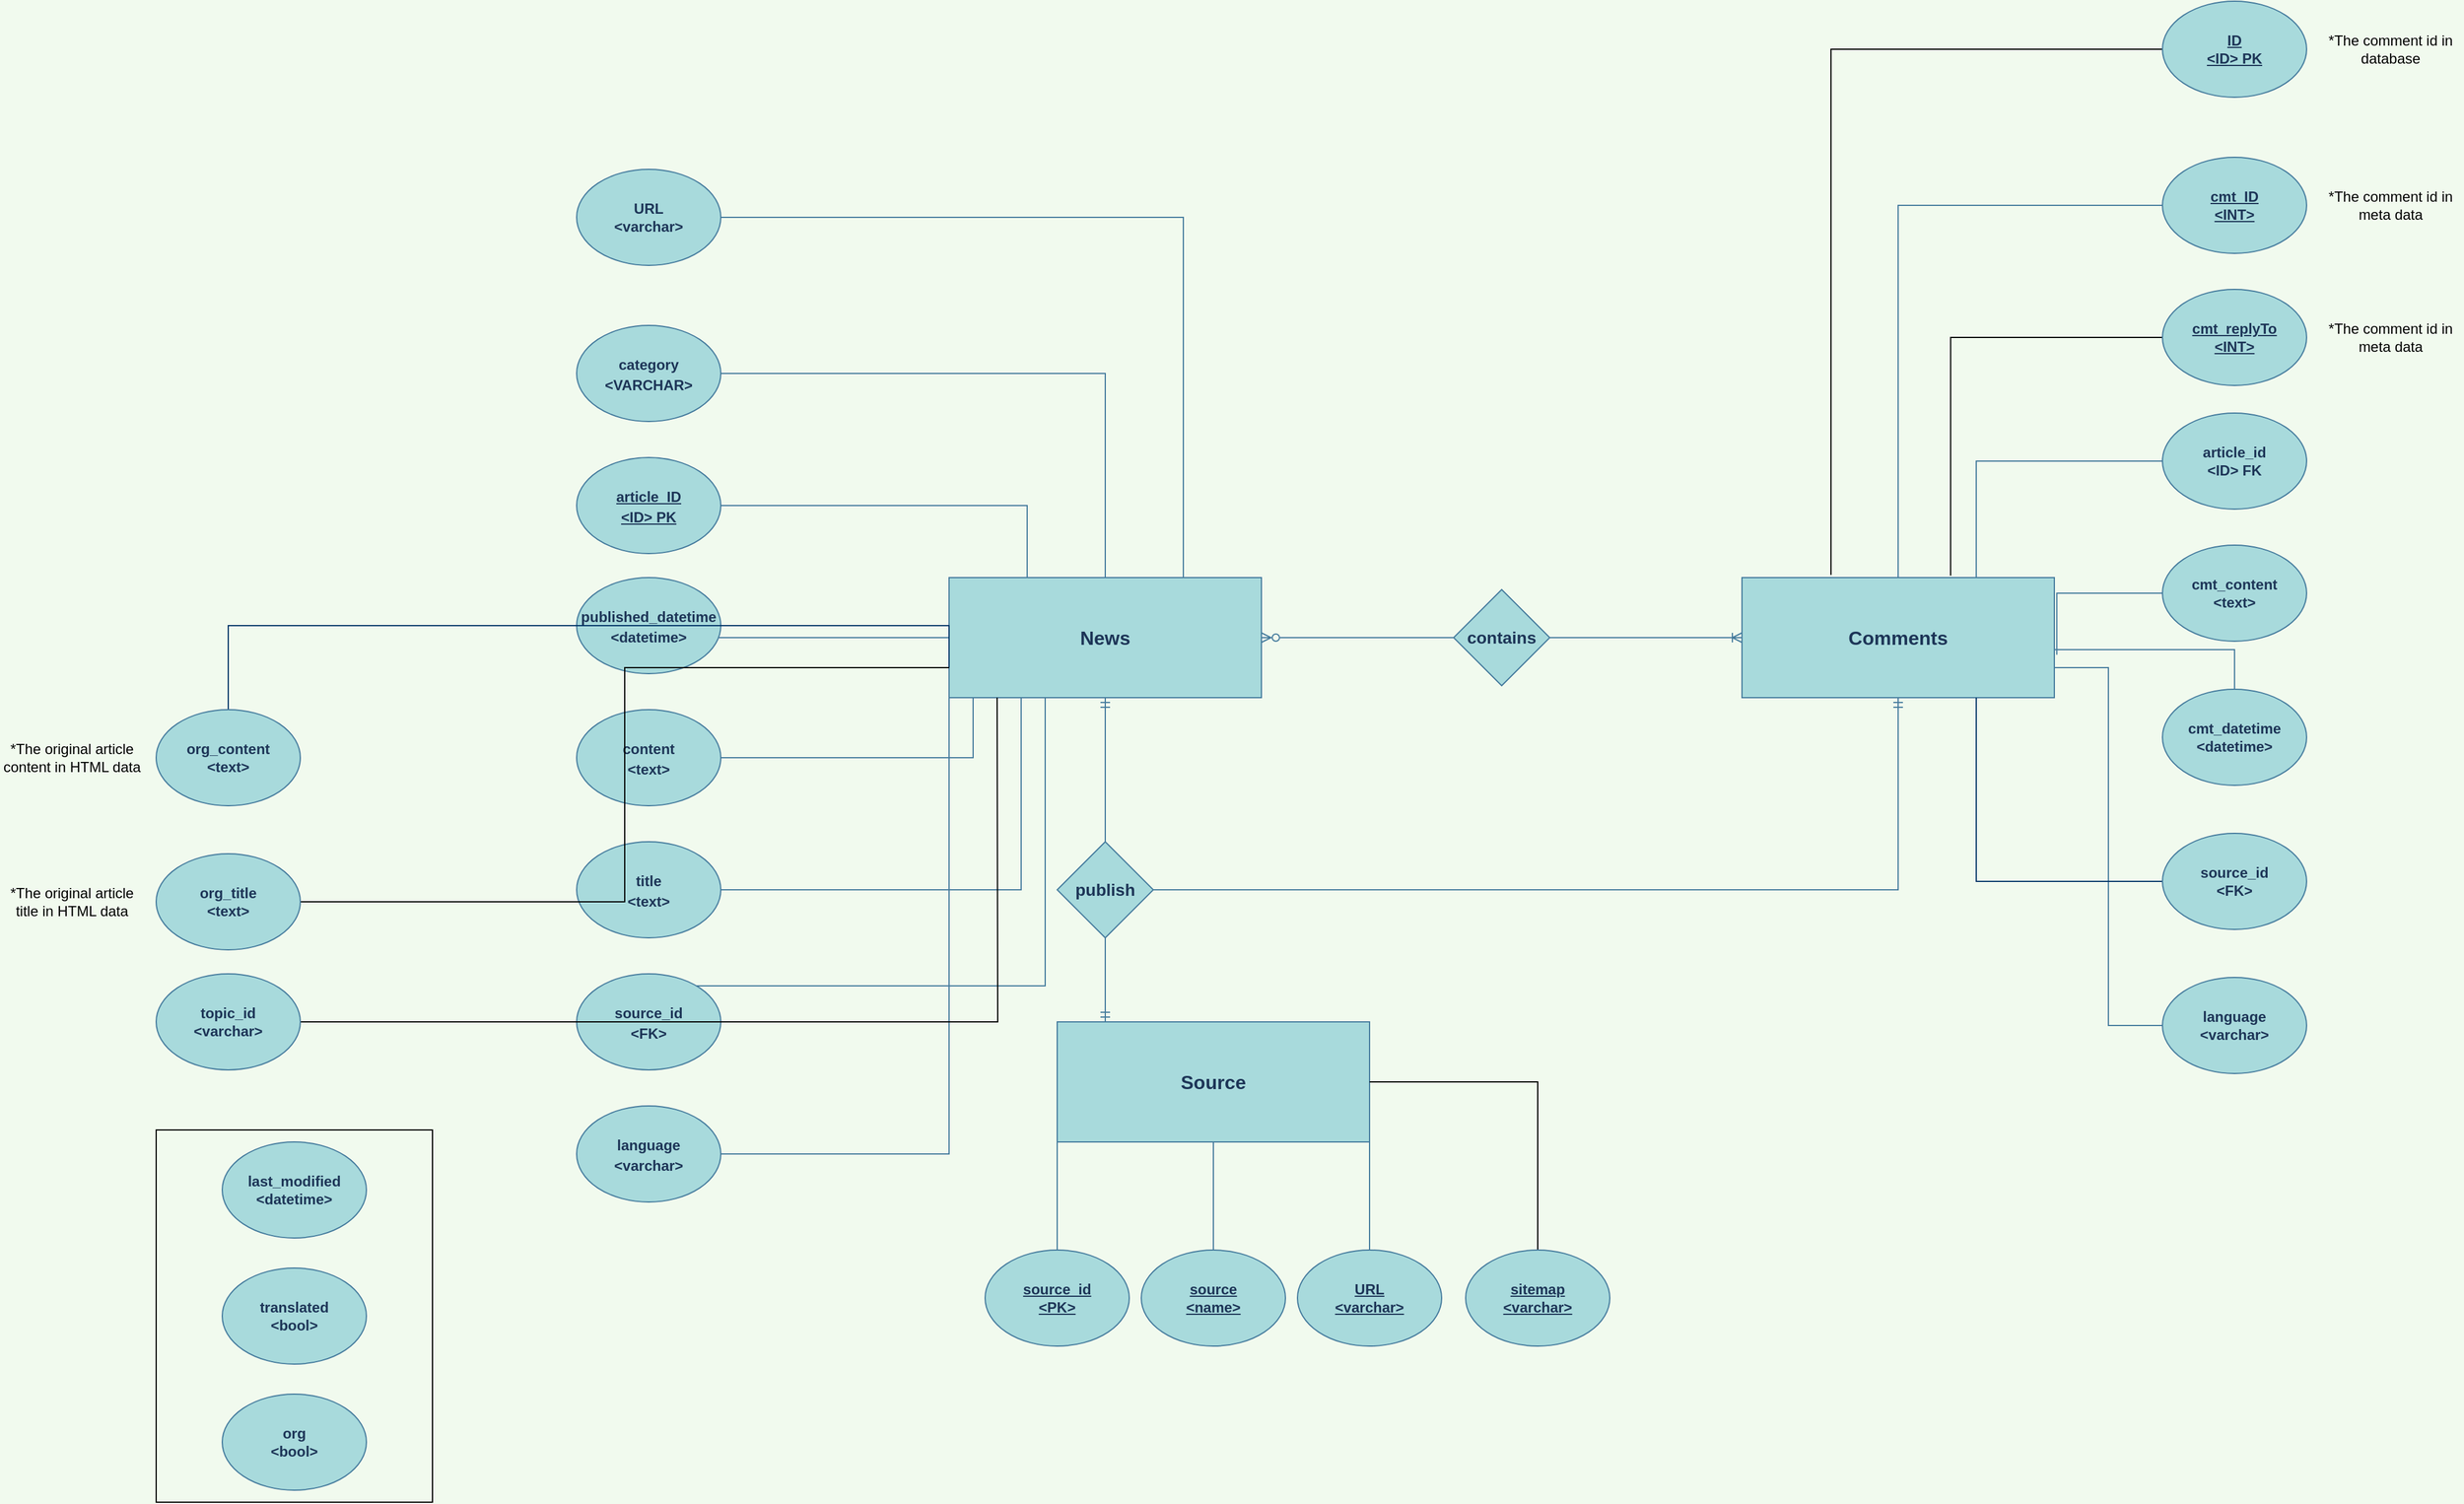 <mxfile version="20.8.17" type="github">
  <diagram id="R2lEEEUBdFMjLlhIrx00" name="Page-1">
    <mxGraphModel dx="2085" dy="1774" grid="1" gridSize="10" guides="1" tooltips="1" connect="1" arrows="1" fold="1" page="1" pageScale="1" pageWidth="850" pageHeight="1100" background="#F1FAEE" math="0" shadow="0" extFonts="Permanent Marker^https://fonts.googleapis.com/css?family=Permanent+Marker">
      <root>
        <mxCell id="0" />
        <mxCell id="1" parent="0" />
        <mxCell id="RLFhRpxJglFCo0WGlOcY-26" style="edgeStyle=orthogonalEdgeStyle;rounded=0;orthogonalLoop=1;jettySize=auto;html=1;exitX=1;exitY=0.5;exitDx=0;exitDy=0;fontSize=14;endArrow=none;endFill=0;entryX=0;entryY=0.5;entryDx=0;entryDy=0;startArrow=ERzeroToMany;startFill=0;labelBackgroundColor=#F1FAEE;strokeColor=#457B9D;fontColor=#1D3557;" parent="1" source="RLFhRpxJglFCo0WGlOcY-2" target="RLFhRpxJglFCo0WGlOcY-27" edge="1">
          <mxGeometry relative="1" as="geometry" />
        </mxCell>
        <mxCell id="RLFhRpxJglFCo0WGlOcY-48" style="edgeStyle=orthogonalEdgeStyle;rounded=0;orthogonalLoop=1;jettySize=auto;html=1;fontSize=14;startArrow=ERmandOne;startFill=0;endArrow=none;endFill=0;labelBackgroundColor=#F1FAEE;strokeColor=#457B9D;fontColor=#1D3557;" parent="1" source="RLFhRpxJglFCo0WGlOcY-2" target="RLFhRpxJglFCo0WGlOcY-46" edge="1">
          <mxGeometry relative="1" as="geometry" />
        </mxCell>
        <mxCell id="ChOQstC75c1EbROjBpMN-3" style="edgeStyle=orthogonalEdgeStyle;rounded=0;orthogonalLoop=1;jettySize=auto;html=1;entryX=1;entryY=0.5;entryDx=0;entryDy=0;labelBackgroundColor=#F1FAEE;strokeColor=#457B9D;fontColor=#1D3557;endArrow=none;endFill=0;" parent="1" source="RLFhRpxJglFCo0WGlOcY-2" target="ChOQstC75c1EbROjBpMN-2" edge="1">
          <mxGeometry relative="1" as="geometry">
            <Array as="points">
              <mxPoint x="190" y="710" />
            </Array>
          </mxGeometry>
        </mxCell>
        <mxCell id="RLFhRpxJglFCo0WGlOcY-2" value="News" style="rounded=0;whiteSpace=wrap;html=1;fontSize=16;fontStyle=1;fillColor=#A8DADC;strokeColor=#457B9D;fontColor=#1D3557;" parent="1" vertex="1">
          <mxGeometry x="190" y="230" width="260" height="100" as="geometry" />
        </mxCell>
        <mxCell id="RLFhRpxJglFCo0WGlOcY-5" style="edgeStyle=orthogonalEdgeStyle;rounded=0;orthogonalLoop=1;jettySize=auto;html=1;entryX=0.25;entryY=0;entryDx=0;entryDy=0;fontSize=16;endArrow=none;endFill=0;labelBackgroundColor=#F1FAEE;strokeColor=#457B9D;fontColor=#1D3557;" parent="1" source="RLFhRpxJglFCo0WGlOcY-4" target="RLFhRpxJglFCo0WGlOcY-2" edge="1">
          <mxGeometry relative="1" as="geometry" />
        </mxCell>
        <mxCell id="RLFhRpxJglFCo0WGlOcY-4" value="&lt;font style=&quot;font-size: 12px;&quot;&gt;article_ID&lt;br style=&quot;&quot;&gt;&amp;lt;ID&amp;gt; PK&lt;/font&gt;" style="ellipse;whiteSpace=wrap;html=1;fontStyle=5;fontSize=14;fontColor=#1D3557;fillColor=#A8DADC;strokeColor=#457B9D;" parent="1" vertex="1">
          <mxGeometry x="-120" y="130" width="120" height="80" as="geometry" />
        </mxCell>
        <mxCell id="RLFhRpxJglFCo0WGlOcY-7" style="edgeStyle=orthogonalEdgeStyle;rounded=0;orthogonalLoop=1;jettySize=auto;html=1;entryX=0;entryY=0.5;entryDx=0;entryDy=0;fontSize=16;endArrow=none;endFill=0;labelBackgroundColor=#F1FAEE;strokeColor=#457B9D;fontColor=#1D3557;" parent="1" source="RLFhRpxJglFCo0WGlOcY-6" target="RLFhRpxJglFCo0WGlOcY-2" edge="1">
          <mxGeometry relative="1" as="geometry">
            <Array as="points">
              <mxPoint x="60" y="280" />
              <mxPoint x="60" y="280" />
            </Array>
          </mxGeometry>
        </mxCell>
        <mxCell id="RLFhRpxJglFCo0WGlOcY-6" value="&lt;font style=&quot;font-size: 12px;&quot;&gt;published_datetime&lt;br style=&quot;&quot;&gt;&amp;lt;datetime&amp;gt;&lt;/font&gt;" style="ellipse;whiteSpace=wrap;html=1;fontStyle=1;fontSize=14;fillColor=#A8DADC;strokeColor=#457B9D;fontColor=#1D3557;" parent="1" vertex="1">
          <mxGeometry x="-120" y="230" width="120" height="80" as="geometry" />
        </mxCell>
        <mxCell id="RLFhRpxJglFCo0WGlOcY-11" style="edgeStyle=orthogonalEdgeStyle;rounded=0;orthogonalLoop=1;jettySize=auto;html=1;entryX=0.5;entryY=0;entryDx=0;entryDy=0;fontSize=16;endArrow=none;endFill=0;labelBackgroundColor=#F1FAEE;strokeColor=#457B9D;fontColor=#1D3557;" parent="1" source="RLFhRpxJglFCo0WGlOcY-10" target="RLFhRpxJglFCo0WGlOcY-2" edge="1">
          <mxGeometry relative="1" as="geometry" />
        </mxCell>
        <mxCell id="RLFhRpxJglFCo0WGlOcY-10" value="&lt;font style=&quot;font-size: 12px;&quot;&gt;category&lt;br style=&quot;&quot;&gt;&amp;lt;VARCHAR&amp;gt;&lt;/font&gt;" style="ellipse;whiteSpace=wrap;html=1;fontStyle=1;fontSize=14;fillColor=#A8DADC;strokeColor=#457B9D;fontColor=#1D3557;" parent="1" vertex="1">
          <mxGeometry x="-120" y="20" width="120" height="80" as="geometry" />
        </mxCell>
        <mxCell id="RLFhRpxJglFCo0WGlOcY-17" style="edgeStyle=orthogonalEdgeStyle;rounded=0;orthogonalLoop=1;jettySize=auto;html=1;entryX=0.5;entryY=1;entryDx=0;entryDy=0;fontSize=16;endArrow=none;endFill=0;labelBackgroundColor=#F1FAEE;strokeColor=#457B9D;fontColor=#1D3557;" parent="1" source="RLFhRpxJglFCo0WGlOcY-16" target="RLFhRpxJglFCo0WGlOcY-2" edge="1">
          <mxGeometry relative="1" as="geometry">
            <Array as="points">
              <mxPoint x="210" y="380" />
              <mxPoint x="210" y="330" />
            </Array>
          </mxGeometry>
        </mxCell>
        <mxCell id="RLFhRpxJglFCo0WGlOcY-16" value="&lt;font style=&quot;font-size: 12px;&quot;&gt;content&lt;br style=&quot;&quot;&gt;&amp;lt;text&amp;gt;&lt;/font&gt;" style="ellipse;whiteSpace=wrap;html=1;fontStyle=1;fontSize=14;fillColor=#A8DADC;strokeColor=#457B9D;fontColor=#1D3557;" parent="1" vertex="1">
          <mxGeometry x="-120" y="340" width="120" height="80" as="geometry" />
        </mxCell>
        <mxCell id="RLFhRpxJglFCo0WGlOcY-21" style="edgeStyle=orthogonalEdgeStyle;rounded=0;orthogonalLoop=1;jettySize=auto;html=1;entryX=0.75;entryY=1;entryDx=0;entryDy=0;fontSize=16;endArrow=none;endFill=0;labelBackgroundColor=#F1FAEE;strokeColor=#457B9D;fontColor=#1D3557;" parent="1" source="RLFhRpxJglFCo0WGlOcY-19" target="RLFhRpxJglFCo0WGlOcY-2" edge="1">
          <mxGeometry relative="1" as="geometry">
            <Array as="points">
              <mxPoint x="250" y="490" />
              <mxPoint x="250" y="330" />
            </Array>
          </mxGeometry>
        </mxCell>
        <mxCell id="RLFhRpxJglFCo0WGlOcY-19" value="&lt;font style=&quot;font-size: 12px;&quot;&gt;title&lt;br style=&quot;&quot;&gt;&amp;lt;text&amp;gt;&lt;/font&gt;" style="ellipse;whiteSpace=wrap;html=1;fontStyle=1;fillColor=#A8DADC;strokeColor=#457B9D;fontColor=#1D3557;fontSize=14;" parent="1" vertex="1">
          <mxGeometry x="-120" y="450" width="120" height="80" as="geometry" />
        </mxCell>
        <mxCell id="RLFhRpxJglFCo0WGlOcY-24" style="edgeStyle=orthogonalEdgeStyle;rounded=0;orthogonalLoop=1;jettySize=auto;html=1;entryX=0.75;entryY=0;entryDx=0;entryDy=0;fontSize=16;endArrow=none;endFill=0;labelBackgroundColor=#F1FAEE;strokeColor=#457B9D;fontColor=#1D3557;" parent="1" source="RLFhRpxJglFCo0WGlOcY-23" target="RLFhRpxJglFCo0WGlOcY-2" edge="1">
          <mxGeometry relative="1" as="geometry" />
        </mxCell>
        <mxCell id="RLFhRpxJglFCo0WGlOcY-23" value="URL&lt;br&gt;&amp;lt;varchar&amp;gt;" style="ellipse;whiteSpace=wrap;html=1;fontStyle=1;fillColor=#A8DADC;strokeColor=#457B9D;fontColor=#1D3557;" parent="1" vertex="1">
          <mxGeometry x="-120" y="-110" width="120" height="80" as="geometry" />
        </mxCell>
        <mxCell id="RLFhRpxJglFCo0WGlOcY-47" style="edgeStyle=orthogonalEdgeStyle;rounded=0;orthogonalLoop=1;jettySize=auto;html=1;exitX=0.5;exitY=1;exitDx=0;exitDy=0;entryX=1;entryY=0.5;entryDx=0;entryDy=0;fontSize=14;startArrow=ERmandOne;startFill=0;endArrow=none;endFill=0;labelBackgroundColor=#F1FAEE;strokeColor=#457B9D;fontColor=#1D3557;" parent="1" source="RLFhRpxJglFCo0WGlOcY-25" target="RLFhRpxJglFCo0WGlOcY-46" edge="1">
          <mxGeometry relative="1" as="geometry" />
        </mxCell>
        <mxCell id="ChOQstC75c1EbROjBpMN-5" style="edgeStyle=orthogonalEdgeStyle;rounded=0;orthogonalLoop=1;jettySize=auto;html=1;exitX=1;exitY=0.75;exitDx=0;exitDy=0;entryX=0;entryY=0.5;entryDx=0;entryDy=0;endArrow=none;endFill=0;labelBackgroundColor=#F1FAEE;strokeColor=#457B9D;fontColor=#1D3557;" parent="1" source="RLFhRpxJglFCo0WGlOcY-25" target="ChOQstC75c1EbROjBpMN-4" edge="1">
          <mxGeometry relative="1" as="geometry" />
        </mxCell>
        <mxCell id="RLFhRpxJglFCo0WGlOcY-25" value="Comments" style="rounded=0;whiteSpace=wrap;html=1;fontSize=16;fontStyle=1;fillColor=#A8DADC;strokeColor=#457B9D;fontColor=#1D3557;" parent="1" vertex="1">
          <mxGeometry x="850" y="230" width="260" height="100" as="geometry" />
        </mxCell>
        <mxCell id="RLFhRpxJglFCo0WGlOcY-31" style="edgeStyle=orthogonalEdgeStyle;rounded=0;orthogonalLoop=1;jettySize=auto;html=1;exitX=1;exitY=0.5;exitDx=0;exitDy=0;fontSize=14;startArrow=none;startFill=0;endArrow=ERoneToMany;endFill=0;labelBackgroundColor=#F1FAEE;strokeColor=#457B9D;fontColor=#1D3557;" parent="1" source="RLFhRpxJglFCo0WGlOcY-27" target="RLFhRpxJglFCo0WGlOcY-25" edge="1">
          <mxGeometry relative="1" as="geometry" />
        </mxCell>
        <mxCell id="RLFhRpxJglFCo0WGlOcY-27" value="contains" style="rhombus;whiteSpace=wrap;html=1;fontSize=14;fontStyle=1;fillColor=#A8DADC;strokeColor=#457B9D;fontColor=#1D3557;" parent="1" vertex="1">
          <mxGeometry x="610" y="240" width="80" height="80" as="geometry" />
        </mxCell>
        <mxCell id="RLFhRpxJglFCo0WGlOcY-33" style="edgeStyle=orthogonalEdgeStyle;rounded=0;orthogonalLoop=1;jettySize=auto;html=1;fontSize=14;startArrow=none;startFill=0;endArrow=none;endFill=0;labelBackgroundColor=#F1FAEE;strokeColor=#457B9D;fontColor=#1D3557;" parent="1" source="RLFhRpxJglFCo0WGlOcY-32" target="RLFhRpxJglFCo0WGlOcY-25" edge="1">
          <mxGeometry relative="1" as="geometry" />
        </mxCell>
        <mxCell id="RLFhRpxJglFCo0WGlOcY-32" value="cmt_ID&lt;br&gt;&amp;lt;INT&amp;gt;" style="ellipse;whiteSpace=wrap;html=1;fontStyle=5;fontColor=#1D3557;fillColor=#A8DADC;strokeColor=#457B9D;" parent="1" vertex="1">
          <mxGeometry x="1200" y="-120" width="120" height="80" as="geometry" />
        </mxCell>
        <mxCell id="RLFhRpxJglFCo0WGlOcY-35" style="edgeStyle=orthogonalEdgeStyle;rounded=0;orthogonalLoop=1;jettySize=auto;html=1;entryX=0.75;entryY=0;entryDx=0;entryDy=0;fontSize=14;startArrow=none;startFill=0;endArrow=none;endFill=0;labelBackgroundColor=#F1FAEE;strokeColor=#457B9D;fontColor=#1D3557;" parent="1" source="RLFhRpxJglFCo0WGlOcY-34" target="RLFhRpxJglFCo0WGlOcY-25" edge="1">
          <mxGeometry relative="1" as="geometry" />
        </mxCell>
        <mxCell id="RLFhRpxJglFCo0WGlOcY-34" value="article_id&lt;br&gt;&amp;lt;ID&amp;gt; FK" style="ellipse;whiteSpace=wrap;html=1;fontStyle=1;fillColor=#A8DADC;strokeColor=#457B9D;fontColor=#1D3557;" parent="1" vertex="1">
          <mxGeometry x="1200" y="93" width="120" height="80" as="geometry" />
        </mxCell>
        <mxCell id="RLFhRpxJglFCo0WGlOcY-38" style="edgeStyle=orthogonalEdgeStyle;rounded=0;orthogonalLoop=1;jettySize=auto;html=1;entryX=1.008;entryY=0.642;entryDx=0;entryDy=0;fontSize=14;startArrow=none;startFill=0;endArrow=none;endFill=0;labelBackgroundColor=#F1FAEE;strokeColor=#457B9D;fontColor=#1D3557;entryPerimeter=0;" parent="1" source="RLFhRpxJglFCo0WGlOcY-36" target="RLFhRpxJglFCo0WGlOcY-25" edge="1">
          <mxGeometry relative="1" as="geometry">
            <Array as="points">
              <mxPoint x="1112" y="243" />
            </Array>
          </mxGeometry>
        </mxCell>
        <mxCell id="RLFhRpxJglFCo0WGlOcY-36" value="cmt_content&lt;br&gt;&amp;lt;text&amp;gt;" style="ellipse;whiteSpace=wrap;html=1;fontStyle=1;fillColor=#A8DADC;strokeColor=#457B9D;fontColor=#1D3557;" parent="1" vertex="1">
          <mxGeometry x="1200" y="203" width="120" height="80" as="geometry" />
        </mxCell>
        <mxCell id="RLFhRpxJglFCo0WGlOcY-42" value="Source" style="rounded=0;whiteSpace=wrap;html=1;fontSize=16;fontStyle=1;fillColor=#A8DADC;strokeColor=#457B9D;fontColor=#1D3557;" parent="1" vertex="1">
          <mxGeometry x="280" y="600" width="260" height="100" as="geometry" />
        </mxCell>
        <mxCell id="RLFhRpxJglFCo0WGlOcY-45" style="edgeStyle=orthogonalEdgeStyle;rounded=0;orthogonalLoop=1;jettySize=auto;html=1;fontSize=14;startArrow=none;startFill=0;endArrow=none;endFill=0;labelBackgroundColor=#F1FAEE;strokeColor=#457B9D;fontColor=#1D3557;" parent="1" source="RLFhRpxJglFCo0WGlOcY-44" target="RLFhRpxJglFCo0WGlOcY-25" edge="1">
          <mxGeometry relative="1" as="geometry">
            <Array as="points">
              <mxPoint x="1260" y="290" />
            </Array>
          </mxGeometry>
        </mxCell>
        <mxCell id="RLFhRpxJglFCo0WGlOcY-44" value="cmt_datetime&lt;br&gt;&amp;lt;datetime&amp;gt;" style="ellipse;whiteSpace=wrap;html=1;fontStyle=1;fillColor=#A8DADC;strokeColor=#457B9D;fontColor=#1D3557;" parent="1" vertex="1">
          <mxGeometry x="1200" y="323" width="120" height="80" as="geometry" />
        </mxCell>
        <mxCell id="RLFhRpxJglFCo0WGlOcY-49" style="edgeStyle=orthogonalEdgeStyle;rounded=0;orthogonalLoop=1;jettySize=auto;html=1;exitX=0.5;exitY=1;exitDx=0;exitDy=0;fontSize=14;startArrow=none;startFill=0;endArrow=ERmandOne;endFill=0;labelBackgroundColor=#F1FAEE;strokeColor=#457B9D;fontColor=#1D3557;" parent="1" source="RLFhRpxJglFCo0WGlOcY-46" edge="1">
          <mxGeometry relative="1" as="geometry">
            <mxPoint x="320" y="600" as="targetPoint" />
          </mxGeometry>
        </mxCell>
        <mxCell id="RLFhRpxJglFCo0WGlOcY-46" value="publish" style="rhombus;whiteSpace=wrap;html=1;fontSize=14;fontStyle=1;fillColor=#A8DADC;strokeColor=#457B9D;fontColor=#1D3557;" parent="1" vertex="1">
          <mxGeometry x="280" y="450" width="80" height="80" as="geometry" />
        </mxCell>
        <mxCell id="RLFhRpxJglFCo0WGlOcY-62" style="edgeStyle=orthogonalEdgeStyle;rounded=0;orthogonalLoop=1;jettySize=auto;html=1;fontSize=14;startArrow=none;startFill=0;endArrow=none;endFill=0;labelBackgroundColor=#F1FAEE;strokeColor=#457B9D;fontColor=#1D3557;" parent="1" source="RLFhRpxJglFCo0WGlOcY-61" edge="1">
          <mxGeometry relative="1" as="geometry">
            <mxPoint x="270" y="330" as="targetPoint" />
            <Array as="points">
              <mxPoint x="270" y="570" />
            </Array>
          </mxGeometry>
        </mxCell>
        <mxCell id="RLFhRpxJglFCo0WGlOcY-61" value="&lt;font style=&quot;font-size: 12px;&quot;&gt;source_id&lt;br style=&quot;&quot;&gt;&amp;lt;FK&amp;gt;&lt;/font&gt;" style="ellipse;whiteSpace=wrap;html=1;fontStyle=1;fillColor=#A8DADC;strokeColor=#457B9D;fontColor=#1D3557;fontSize=14;" parent="1" vertex="1">
          <mxGeometry x="-120" y="560" width="120" height="80" as="geometry" />
        </mxCell>
        <mxCell id="RLFhRpxJglFCo0WGlOcY-64" style="edgeStyle=orthogonalEdgeStyle;rounded=0;orthogonalLoop=1;jettySize=auto;html=1;entryX=0;entryY=1;entryDx=0;entryDy=0;fontSize=14;startArrow=none;startFill=0;endArrow=none;endFill=0;labelBackgroundColor=#F1FAEE;strokeColor=#457B9D;fontColor=#1D3557;" parent="1" source="RLFhRpxJglFCo0WGlOcY-63" target="RLFhRpxJglFCo0WGlOcY-42" edge="1">
          <mxGeometry relative="1" as="geometry" />
        </mxCell>
        <mxCell id="RLFhRpxJglFCo0WGlOcY-63" value="source_id&lt;br style=&quot;font-size: 12px;&quot;&gt;&amp;lt;PK&amp;gt;" style="ellipse;whiteSpace=wrap;html=1;fontStyle=5;fontColor=#1D3557;fontSize=12;verticalAlign=middle;fillColor=#A8DADC;strokeColor=#457B9D;" parent="1" vertex="1">
          <mxGeometry x="220" y="790" width="120" height="80" as="geometry" />
        </mxCell>
        <mxCell id="RLFhRpxJglFCo0WGlOcY-68" style="edgeStyle=orthogonalEdgeStyle;rounded=0;orthogonalLoop=1;jettySize=auto;html=1;entryX=1;entryY=1;entryDx=0;entryDy=0;fontSize=14;fontColor=#1D3557;startArrow=none;startFill=0;endArrow=none;endFill=0;labelBackgroundColor=#F1FAEE;strokeColor=#457B9D;" parent="1" source="RLFhRpxJglFCo0WGlOcY-65" target="RLFhRpxJglFCo0WGlOcY-42" edge="1">
          <mxGeometry relative="1" as="geometry" />
        </mxCell>
        <mxCell id="RLFhRpxJglFCo0WGlOcY-65" value="URL&lt;br style=&quot;font-size: 12px;&quot;&gt;&amp;lt;varchar&amp;gt;" style="ellipse;whiteSpace=wrap;html=1;fontStyle=5;fontColor=#1D3557;fontSize=12;verticalAlign=middle;fillColor=#A8DADC;strokeColor=#457B9D;" parent="1" vertex="1">
          <mxGeometry x="480" y="790" width="120" height="80" as="geometry" />
        </mxCell>
        <mxCell id="RLFhRpxJglFCo0WGlOcY-67" style="edgeStyle=orthogonalEdgeStyle;rounded=0;orthogonalLoop=1;jettySize=auto;html=1;exitX=0.5;exitY=0;exitDx=0;exitDy=0;fontSize=14;fontColor=#1D3557;startArrow=none;startFill=0;endArrow=none;endFill=0;labelBackgroundColor=#F1FAEE;strokeColor=#457B9D;" parent="1" source="RLFhRpxJglFCo0WGlOcY-66" target="RLFhRpxJglFCo0WGlOcY-42" edge="1">
          <mxGeometry relative="1" as="geometry" />
        </mxCell>
        <mxCell id="RLFhRpxJglFCo0WGlOcY-66" value="source&lt;br&gt;&amp;lt;name&amp;gt;" style="ellipse;whiteSpace=wrap;html=1;fontStyle=5;fontColor=#1D3557;fontSize=12;verticalAlign=middle;fillColor=#A8DADC;strokeColor=#457B9D;" parent="1" vertex="1">
          <mxGeometry x="350" y="790" width="120" height="80" as="geometry" />
        </mxCell>
        <mxCell id="ChOQstC75c1EbROjBpMN-2" value="&lt;font style=&quot;font-size: 12px;&quot;&gt;language&lt;br style=&quot;&quot;&gt;&amp;lt;varchar&amp;gt;&lt;/font&gt;" style="ellipse;whiteSpace=wrap;html=1;fillColor=#A8DADC;strokeColor=#457B9D;fontColor=#1D3557;fontStyle=1;fontSize=14;" parent="1" vertex="1">
          <mxGeometry x="-120" y="670" width="120" height="80" as="geometry" />
        </mxCell>
        <mxCell id="ChOQstC75c1EbROjBpMN-4" value="language&lt;br&gt;&amp;lt;varchar&amp;gt;" style="ellipse;whiteSpace=wrap;html=1;fontStyle=1;fillColor=#A8DADC;strokeColor=#457B9D;fontColor=#1D3557;" parent="1" vertex="1">
          <mxGeometry x="1200" y="563" width="120" height="80" as="geometry" />
        </mxCell>
        <mxCell id="NbfTxf8IPnhKbpu9uB7_-2" style="edgeStyle=orthogonalEdgeStyle;rounded=0;orthogonalLoop=1;jettySize=auto;html=1;entryX=0;entryY=0.75;entryDx=0;entryDy=0;fontSize=14;endArrow=none;endFill=0;strokeColor=#003366;" parent="1" source="NbfTxf8IPnhKbpu9uB7_-1" target="RLFhRpxJglFCo0WGlOcY-2" edge="1">
          <mxGeometry relative="1" as="geometry">
            <Array as="points">
              <mxPoint x="190" y="270" />
            </Array>
          </mxGeometry>
        </mxCell>
        <mxCell id="NbfTxf8IPnhKbpu9uB7_-1" value="org_content&lt;br style=&quot;font-size: 12px;&quot;&gt;&amp;lt;text&amp;gt;" style="ellipse;whiteSpace=wrap;html=1;fontStyle=1;fontSize=12;fillColor=#A8DADC;strokeColor=#457B9D;fontColor=#1D3557;" parent="1" vertex="1">
          <mxGeometry x="-470" y="340" width="120" height="80" as="geometry" />
        </mxCell>
        <mxCell id="BSe2o2XbLikYjaryKj4e-2" style="edgeStyle=orthogonalEdgeStyle;rounded=0;orthogonalLoop=1;jettySize=auto;html=1;endArrow=none;endFill=0;" parent="1" source="BSe2o2XbLikYjaryKj4e-1" edge="1">
          <mxGeometry relative="1" as="geometry">
            <mxPoint x="230" y="330" as="targetPoint" />
          </mxGeometry>
        </mxCell>
        <mxCell id="BSe2o2XbLikYjaryKj4e-1" value="topic_id&lt;br style=&quot;font-size: 12px;&quot;&gt;&amp;lt;varchar&amp;gt;" style="ellipse;whiteSpace=wrap;html=1;fontStyle=1;fontSize=12;fillColor=#A8DADC;strokeColor=#457B9D;fontColor=#1D3557;" parent="1" vertex="1">
          <mxGeometry x="-470" y="560" width="120" height="80" as="geometry" />
        </mxCell>
        <mxCell id="FFZbUW62L2rIKRKEod7O-2" style="edgeStyle=orthogonalEdgeStyle;rounded=0;orthogonalLoop=1;jettySize=auto;html=1;entryX=0;entryY=0.75;entryDx=0;entryDy=0;fontSize=12;endArrow=none;endFill=0;" edge="1" parent="1" source="FFZbUW62L2rIKRKEod7O-1" target="RLFhRpxJglFCo0WGlOcY-2">
          <mxGeometry relative="1" as="geometry" />
        </mxCell>
        <mxCell id="FFZbUW62L2rIKRKEod7O-1" value="org_title&lt;br style=&quot;font-size: 12px;&quot;&gt;&amp;lt;text&amp;gt;" style="ellipse;whiteSpace=wrap;html=1;fontStyle=1;fontSize=12;fillColor=#A8DADC;strokeColor=#457B9D;fontColor=#1D3557;" vertex="1" parent="1">
          <mxGeometry x="-470" y="460" width="120" height="80" as="geometry" />
        </mxCell>
        <mxCell id="FFZbUW62L2rIKRKEod7O-5" style="edgeStyle=orthogonalEdgeStyle;rounded=0;orthogonalLoop=1;jettySize=auto;html=1;entryX=0.285;entryY=-0.023;entryDx=0;entryDy=0;entryPerimeter=0;fontSize=12;endArrow=none;endFill=0;" edge="1" parent="1" source="FFZbUW62L2rIKRKEod7O-4" target="RLFhRpxJglFCo0WGlOcY-25">
          <mxGeometry relative="1" as="geometry" />
        </mxCell>
        <mxCell id="FFZbUW62L2rIKRKEod7O-4" value="ID&lt;br&gt;&amp;lt;ID&amp;gt; PK" style="ellipse;whiteSpace=wrap;html=1;fontStyle=5;fontColor=#1D3557;fillColor=#A8DADC;strokeColor=#457B9D;" vertex="1" parent="1">
          <mxGeometry x="1200" y="-250" width="120" height="80" as="geometry" />
        </mxCell>
        <mxCell id="FFZbUW62L2rIKRKEod7O-7" style="edgeStyle=orthogonalEdgeStyle;rounded=0;orthogonalLoop=1;jettySize=auto;html=1;entryX=1;entryY=0.5;entryDx=0;entryDy=0;fontSize=12;endArrow=none;endFill=0;exitX=0.5;exitY=0;exitDx=0;exitDy=0;" edge="1" parent="1" source="FFZbUW62L2rIKRKEod7O-6" target="RLFhRpxJglFCo0WGlOcY-42">
          <mxGeometry relative="1" as="geometry" />
        </mxCell>
        <mxCell id="FFZbUW62L2rIKRKEod7O-6" value="sitemap&lt;br style=&quot;font-size: 12px;&quot;&gt;&amp;lt;varchar&amp;gt;" style="ellipse;whiteSpace=wrap;html=1;fontStyle=5;fontColor=#1D3557;fontSize=12;verticalAlign=middle;fillColor=#A8DADC;strokeColor=#457B9D;" vertex="1" parent="1">
          <mxGeometry x="620" y="790" width="120" height="80" as="geometry" />
        </mxCell>
        <mxCell id="FFZbUW62L2rIKRKEod7O-8" value="*The comment id in meta data" style="rounded=0;whiteSpace=wrap;html=1;fontSize=12;fillColor=none;strokeColor=none;" vertex="1" parent="1">
          <mxGeometry x="1330" y="-110" width="120" height="60" as="geometry" />
        </mxCell>
        <mxCell id="FFZbUW62L2rIKRKEod7O-9" value="*The comment id in database" style="rounded=0;whiteSpace=wrap;html=1;fontSize=12;fillColor=none;strokeColor=none;" vertex="1" parent="1">
          <mxGeometry x="1330" y="-240" width="120" height="60" as="geometry" />
        </mxCell>
        <mxCell id="FFZbUW62L2rIKRKEod7O-10" value="*The original article content in HTML data" style="rounded=0;whiteSpace=wrap;html=1;fontSize=12;fillColor=none;strokeColor=none;" vertex="1" parent="1">
          <mxGeometry x="-600" y="350" width="120" height="60" as="geometry" />
        </mxCell>
        <mxCell id="FFZbUW62L2rIKRKEod7O-11" value="*The original article title in HTML data" style="rounded=0;whiteSpace=wrap;html=1;fontSize=12;fillColor=none;strokeColor=none;" vertex="1" parent="1">
          <mxGeometry x="-600" y="470" width="120" height="60" as="geometry" />
        </mxCell>
        <mxCell id="FFZbUW62L2rIKRKEod7O-13" style="edgeStyle=orthogonalEdgeStyle;rounded=0;orthogonalLoop=1;jettySize=auto;html=1;entryX=0.75;entryY=1;entryDx=0;entryDy=0;fontSize=12;endArrow=none;endFill=0;strokeColor=#003366;" edge="1" parent="1" source="FFZbUW62L2rIKRKEod7O-12" target="RLFhRpxJglFCo0WGlOcY-25">
          <mxGeometry relative="1" as="geometry" />
        </mxCell>
        <mxCell id="FFZbUW62L2rIKRKEod7O-12" value="source_id&lt;br&gt;&amp;lt;FK&amp;gt;" style="ellipse;whiteSpace=wrap;html=1;fontStyle=1;fillColor=#A8DADC;strokeColor=#457B9D;fontColor=#1D3557;" vertex="1" parent="1">
          <mxGeometry x="1200" y="443" width="120" height="80" as="geometry" />
        </mxCell>
        <mxCell id="FFZbUW62L2rIKRKEod7O-15" style="edgeStyle=orthogonalEdgeStyle;rounded=0;orthogonalLoop=1;jettySize=auto;html=1;exitX=0;exitY=0.5;exitDx=0;exitDy=0;entryX=0.668;entryY=-0.016;entryDx=0;entryDy=0;entryPerimeter=0;fontSize=12;endArrow=none;endFill=0;" edge="1" parent="1" source="FFZbUW62L2rIKRKEod7O-14" target="RLFhRpxJglFCo0WGlOcY-25">
          <mxGeometry relative="1" as="geometry" />
        </mxCell>
        <mxCell id="FFZbUW62L2rIKRKEod7O-14" value="cmt_replyTo&lt;br&gt;&amp;lt;INT&amp;gt;" style="ellipse;whiteSpace=wrap;html=1;fontStyle=5;fontColor=#1D3557;fillColor=#A8DADC;strokeColor=#457B9D;" vertex="1" parent="1">
          <mxGeometry x="1200" y="-10" width="120" height="80" as="geometry" />
        </mxCell>
        <mxCell id="FFZbUW62L2rIKRKEod7O-16" value="*The comment id in meta data" style="rounded=0;whiteSpace=wrap;html=1;fontSize=12;fillColor=none;strokeColor=none;" vertex="1" parent="1">
          <mxGeometry x="1330" width="120" height="60" as="geometry" />
        </mxCell>
        <mxCell id="FFZbUW62L2rIKRKEod7O-18" value="" style="rounded=0;whiteSpace=wrap;html=1;fontSize=12;fillColor=none;" vertex="1" parent="1">
          <mxGeometry x="-470" y="690" width="230" height="310" as="geometry" />
        </mxCell>
        <mxCell id="FFZbUW62L2rIKRKEod7O-19" value="last_modified&lt;br style=&quot;font-size: 12px;&quot;&gt;&amp;lt;datetime&amp;gt;" style="ellipse;whiteSpace=wrap;html=1;fontStyle=1;fontSize=12;fillColor=#A8DADC;strokeColor=#457B9D;fontColor=#1D3557;" vertex="1" parent="1">
          <mxGeometry x="-415" y="700" width="120" height="80" as="geometry" />
        </mxCell>
        <mxCell id="FFZbUW62L2rIKRKEod7O-21" value="translated&lt;br style=&quot;font-size: 12px;&quot;&gt;&amp;lt;bool&amp;gt;" style="ellipse;whiteSpace=wrap;html=1;fontStyle=1;fontSize=12;fillColor=#A8DADC;strokeColor=#457B9D;fontColor=#1D3557;" vertex="1" parent="1">
          <mxGeometry x="-415" y="805" width="120" height="80" as="geometry" />
        </mxCell>
        <mxCell id="FFZbUW62L2rIKRKEod7O-22" value="org&lt;br&gt;&amp;lt;bool&amp;gt;" style="ellipse;whiteSpace=wrap;html=1;fontStyle=1;fontSize=12;fillColor=#A8DADC;strokeColor=#457B9D;fontColor=#1D3557;" vertex="1" parent="1">
          <mxGeometry x="-415" y="910" width="120" height="80" as="geometry" />
        </mxCell>
      </root>
    </mxGraphModel>
  </diagram>
</mxfile>
